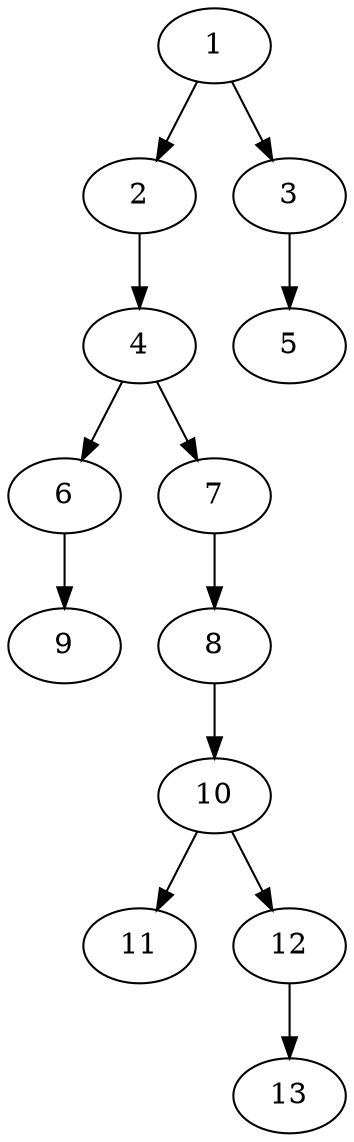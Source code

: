 // DAG (tier=1-easy, mode=data, n=13, ccr=0.306, fat=0.399, density=0.386, regular=0.602, jump=0.085, mindata=1048576, maxdata=8388608)
// DAG automatically generated by daggen at Sun Aug 24 16:33:33 2025
// /home/ermia/Project/Environments/daggen/bin/daggen --dot --ccr 0.306 --fat 0.399 --regular 0.602 --density 0.386 --jump 0.085 --mindata 1048576 --maxdata 8388608 -n 13 
digraph G {
  1 [size="1452664257127645184", alpha="0.14", expect_size="726332128563822592"]
  1 -> 2 [size ="10261247295488"]
  1 -> 3 [size ="10261247295488"]
  2 [size="714225672223984128", alpha="0.04", expect_size="357112836111992064"]
  2 -> 4 [size ="473496396234752"]
  3 [size="34855548318908416000", alpha="0.18", expect_size="17427774159454208000"]
  3 -> 5 [size ="85363313868800"]
  4 [size="2484672429051306", alpha="0.20", expect_size="1242336214525653"]
  4 -> 6 [size ="41082108772352"]
  4 -> 7 [size ="41082108772352"]
  5 [size="4203088256092340224", alpha="0.16", expect_size="2101544128046170112"]
  6 [size="7912767001318129664", alpha="0.03", expect_size="3956383500659064832"]
  6 -> 9 [size ="31766953852928"]
  7 [size="631213840056301440", alpha="0.08", expect_size="315606920028150720"]
  7 -> 8 [size ="424300356042752"]
  8 [size="264548924037857056", alpha="0.11", expect_size="132274462018928528"]
  8 -> 10 [size ="193676391219200"]
  9 [size="811187560701033600", alpha="0.14", expect_size="405593780350516800"]
  10 [size="15286737437202398", alpha="0.09", expect_size="7643368718601199"]
  10 -> 11 [size ="34568614707200"]
  10 -> 12 [size ="34568614707200"]
  11 [size="1481827642382472", alpha="0.08", expect_size="740913821191236"]
  12 [size="73766994916943472", alpha="0.06", expect_size="36883497458471736"]
  12 -> 13 [size ="52891188461568"]
  13 [size="2553186005224964", alpha="0.11", expect_size="1276593002612482"]
}